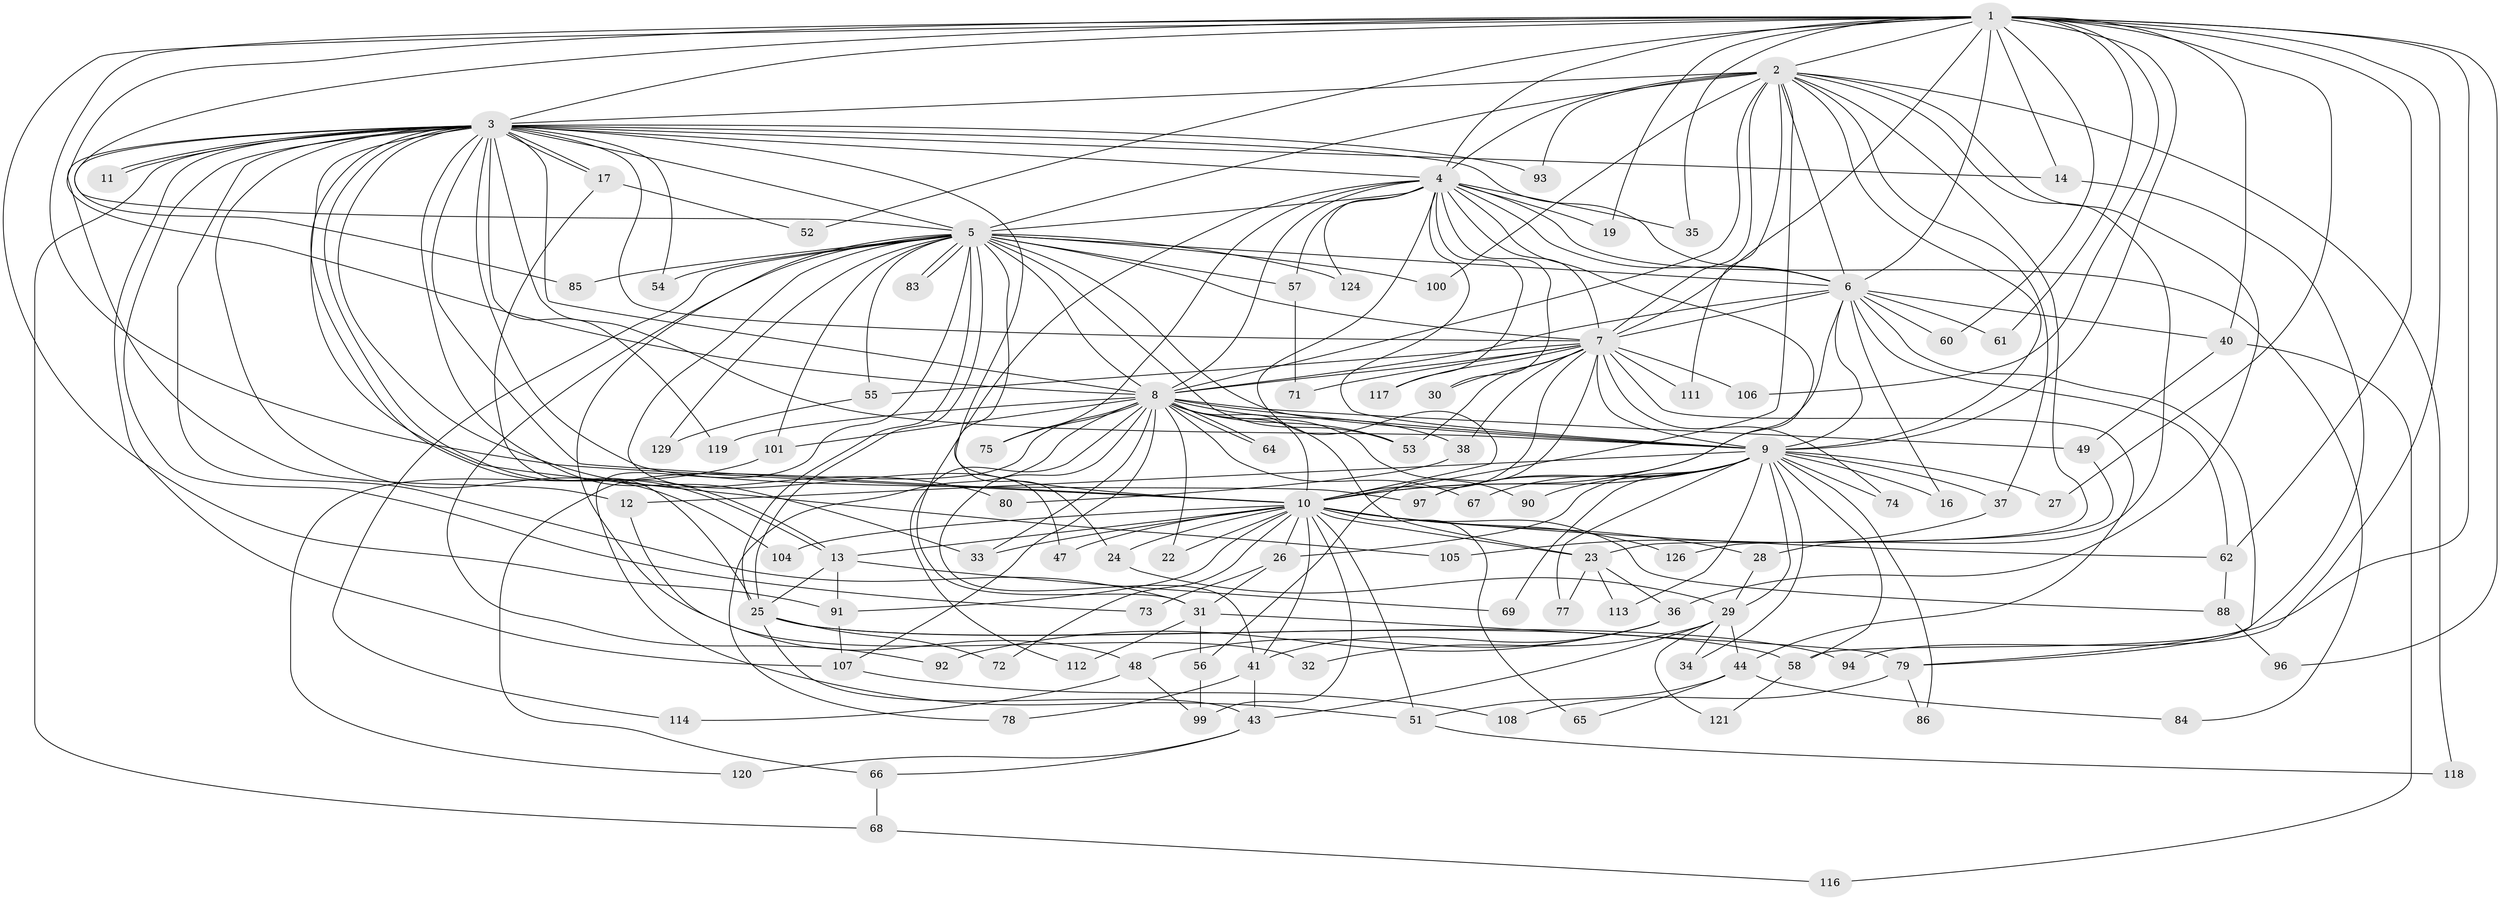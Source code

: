 // Generated by graph-tools (version 1.1) at 2025/23/03/03/25 07:23:43]
// undirected, 100 vertices, 243 edges
graph export_dot {
graph [start="1"]
  node [color=gray90,style=filled];
  1 [super="+70"];
  2 [super="+45"];
  3 [super="+103"];
  4 [super="+115"];
  5 [super="+46"];
  6 [super="+20"];
  7 [super="+42"];
  8 [super="+21"];
  9 [super="+18"];
  10 [super="+15"];
  11;
  12;
  13 [super="+39"];
  14;
  16;
  17 [super="+76"];
  19;
  22;
  23 [super="+63"];
  24;
  25 [super="+50"];
  26 [super="+109"];
  27;
  28 [super="+89"];
  29 [super="+81"];
  30;
  31 [super="+98"];
  32;
  33 [super="+82"];
  34;
  35;
  36;
  37;
  38;
  40;
  41 [super="+127"];
  43 [super="+125"];
  44;
  47;
  48 [super="+122"];
  49;
  51 [super="+59"];
  52;
  53 [super="+87"];
  54;
  55;
  56;
  57;
  58 [super="+95"];
  60;
  61;
  62 [super="+110"];
  64;
  65;
  66;
  67;
  68;
  69;
  71;
  72;
  73;
  74;
  75;
  77;
  78;
  79 [super="+128"];
  80;
  83;
  84;
  85;
  86;
  88;
  90;
  91 [super="+102"];
  92;
  93;
  94;
  96;
  97;
  99;
  100;
  101;
  104;
  105;
  106;
  107 [super="+123"];
  108;
  111;
  112;
  113;
  114;
  116;
  117;
  118;
  119;
  120;
  121;
  124;
  126;
  129;
  1 -- 2;
  1 -- 3;
  1 -- 4 [weight=2];
  1 -- 5;
  1 -- 6 [weight=2];
  1 -- 7;
  1 -- 8;
  1 -- 9;
  1 -- 10;
  1 -- 14;
  1 -- 19;
  1 -- 27;
  1 -- 35;
  1 -- 40;
  1 -- 52;
  1 -- 60;
  1 -- 61;
  1 -- 62;
  1 -- 79;
  1 -- 94;
  1 -- 106;
  1 -- 96;
  1 -- 91;
  2 -- 3 [weight=2];
  2 -- 4;
  2 -- 5;
  2 -- 6;
  2 -- 7;
  2 -- 8;
  2 -- 9;
  2 -- 10;
  2 -- 23;
  2 -- 28;
  2 -- 36;
  2 -- 37;
  2 -- 93;
  2 -- 100;
  2 -- 111;
  2 -- 118;
  3 -- 4;
  3 -- 5;
  3 -- 6;
  3 -- 7;
  3 -- 8;
  3 -- 9;
  3 -- 10;
  3 -- 11;
  3 -- 11;
  3 -- 12;
  3 -- 13;
  3 -- 13;
  3 -- 14;
  3 -- 17;
  3 -- 17;
  3 -- 24;
  3 -- 31;
  3 -- 33;
  3 -- 54;
  3 -- 68;
  3 -- 73;
  3 -- 80;
  3 -- 85;
  3 -- 93;
  3 -- 97;
  3 -- 104;
  3 -- 105;
  3 -- 107;
  3 -- 119;
  4 -- 5;
  4 -- 6;
  4 -- 7;
  4 -- 8;
  4 -- 9;
  4 -- 10;
  4 -- 19;
  4 -- 30;
  4 -- 31;
  4 -- 35;
  4 -- 57;
  4 -- 75;
  4 -- 84;
  4 -- 117;
  4 -- 124;
  4 -- 97;
  5 -- 6;
  5 -- 7 [weight=2];
  5 -- 8;
  5 -- 9;
  5 -- 10;
  5 -- 25;
  5 -- 25;
  5 -- 32;
  5 -- 47;
  5 -- 51;
  5 -- 53;
  5 -- 55;
  5 -- 57;
  5 -- 83;
  5 -- 83;
  5 -- 85;
  5 -- 92;
  5 -- 100;
  5 -- 101;
  5 -- 114;
  5 -- 124;
  5 -- 129;
  5 -- 54;
  6 -- 7;
  6 -- 8;
  6 -- 9;
  6 -- 10;
  6 -- 16;
  6 -- 60;
  6 -- 61;
  6 -- 79;
  6 -- 40;
  6 -- 62;
  7 -- 8 [weight=3];
  7 -- 9;
  7 -- 10;
  7 -- 30;
  7 -- 38;
  7 -- 44;
  7 -- 53;
  7 -- 55;
  7 -- 56;
  7 -- 71;
  7 -- 74;
  7 -- 106;
  7 -- 111;
  7 -- 117;
  8 -- 9;
  8 -- 10;
  8 -- 22;
  8 -- 38;
  8 -- 41;
  8 -- 64;
  8 -- 64;
  8 -- 66;
  8 -- 78;
  8 -- 90;
  8 -- 101;
  8 -- 112;
  8 -- 119;
  8 -- 49;
  8 -- 67;
  8 -- 75;
  8 -- 33;
  8 -- 107;
  8 -- 53;
  8 -- 23;
  9 -- 10 [weight=2];
  9 -- 12;
  9 -- 16;
  9 -- 26;
  9 -- 27;
  9 -- 29 [weight=2];
  9 -- 34;
  9 -- 37;
  9 -- 67;
  9 -- 69;
  9 -- 74;
  9 -- 77;
  9 -- 86;
  9 -- 90;
  9 -- 97;
  9 -- 113;
  9 -- 58;
  10 -- 22;
  10 -- 23;
  10 -- 24;
  10 -- 26 [weight=2];
  10 -- 28;
  10 -- 33;
  10 -- 41;
  10 -- 47;
  10 -- 51;
  10 -- 62;
  10 -- 65;
  10 -- 72;
  10 -- 88;
  10 -- 91;
  10 -- 99;
  10 -- 104;
  10 -- 126;
  10 -- 13;
  12 -- 48;
  13 -- 69;
  13 -- 91;
  13 -- 25;
  14 -- 58;
  17 -- 52;
  17 -- 25;
  23 -- 36;
  23 -- 113;
  23 -- 77;
  24 -- 29;
  25 -- 72;
  25 -- 94;
  25 -- 58;
  25 -- 43;
  26 -- 73;
  26 -- 31;
  28 -- 29;
  29 -- 32;
  29 -- 34;
  29 -- 43 [weight=2];
  29 -- 44;
  29 -- 121;
  31 -- 56;
  31 -- 112;
  31 -- 79;
  36 -- 48;
  36 -- 92;
  36 -- 41;
  37 -- 105;
  38 -- 80;
  40 -- 49;
  40 -- 116;
  41 -- 43;
  41 -- 78;
  43 -- 66;
  43 -- 120;
  44 -- 65;
  44 -- 84;
  44 -- 51;
  48 -- 114;
  48 -- 99;
  49 -- 126;
  51 -- 118;
  55 -- 129;
  56 -- 99;
  57 -- 71;
  58 -- 121;
  62 -- 88;
  66 -- 68;
  68 -- 116;
  79 -- 86;
  79 -- 108;
  88 -- 96;
  91 -- 107;
  101 -- 120;
  107 -- 108;
}

